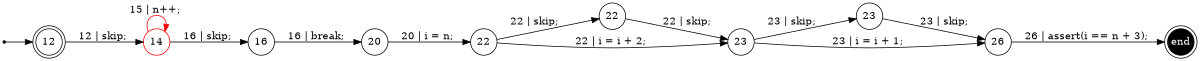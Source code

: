 digraph finite_state_machine {
	rankdir=LR
	size="8,5"
	93824994230640 [label = 12, shape = doublecircle, fixedsize = true]; 
	s93824994230640 [shape = point];
	e93824994234208 [shape = doublecircle, fixedsize = true, style = filled, fillcolor = black, fontcolor = white,  label = end];
	 93824994230800 [label = 14, shape = circle, color = red, fixedsize = true ];
	 93824994231936 [label = 16, shape = circle, fixedsize = true ];
	 93824994231424 [label = 20, shape = circle, fixedsize = true ];
	 93824994232336 [label = 22, shape = circle, fixedsize = true ];
	 93824994233136 [label = 22, shape = circle, fixedsize = true ];
	 93824994237552 [label = 23, shape = circle, fixedsize = true ];
	 93824994234784 [label = 23, shape = circle, fixedsize = true ];
	 93824994234208 [label = 26, shape = circle, fixedsize = true ];
	s93824994230640 -> 93824994230640;
	93824994230640 -> 93824994230800 [ label = "12 | skip; "];
	93824994230800 -> 93824994230800 [color = red, label = "15 | n++; "];
	93824994230800 -> 93824994231936 [ label = "16 | skip; "];
	93824994231936 -> 93824994231424 [ label = "16 | break; "];
	93824994231424 -> 93824994232336 [ label = "20 | i = n; "];
	93824994232336 -> 93824994237552 [ label = "22 | i = i + 2; "];
	93824994232336 -> 93824994233136 [ label = "22 | skip; "];
	93824994233136 -> 93824994237552 [ label = "22 | skip; "];
	93824994237552 -> 93824994234208 [ label = "23 | i = i + 1; "];
	93824994237552 -> 93824994234784 [ label = "23 | skip; "];
	93824994234784 -> 93824994234208 [ label = "23 | skip; "];
	93824994234208 -> e93824994234208 [ label = "26 | assert(i == n + 3); "];
}